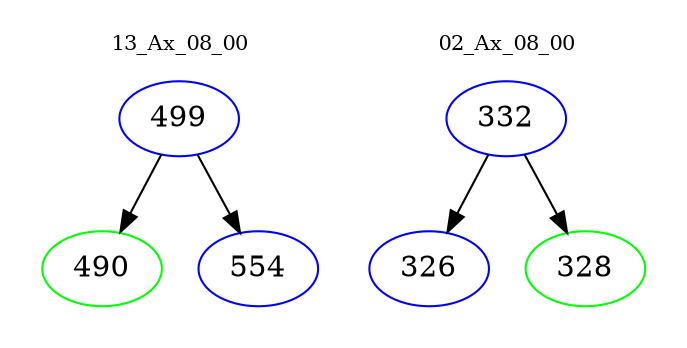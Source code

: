 digraph{
subgraph cluster_0 {
color = white
label = "13_Ax_08_00";
fontsize=10;
T0_499 [label="499", color="blue"]
T0_499 -> T0_490 [color="black"]
T0_490 [label="490", color="green"]
T0_499 -> T0_554 [color="black"]
T0_554 [label="554", color="blue"]
}
subgraph cluster_1 {
color = white
label = "02_Ax_08_00";
fontsize=10;
T1_332 [label="332", color="blue"]
T1_332 -> T1_326 [color="black"]
T1_326 [label="326", color="blue"]
T1_332 -> T1_328 [color="black"]
T1_328 [label="328", color="green"]
}
}
